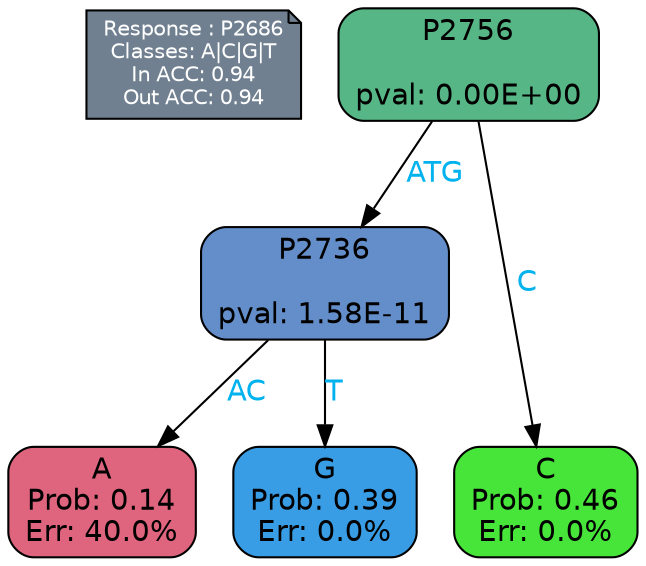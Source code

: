 digraph Tree {
node [shape=box, style="filled, rounded", color="black", fontname=helvetica] ;
graph [ranksep=equally, splines=polylines, bgcolor=transparent, dpi=600] ;
edge [fontname=helvetica] ;
LEGEND [label="Response : P2686
Classes: A|C|G|T
In ACC: 0.94
Out ACC: 0.94
",shape=note,align=left,style=filled,fillcolor="slategray",fontcolor="white",fontsize=10];1 [label="P2756

pval: 0.00E+00", fillcolor="#56b686"] ;
2 [label="P2736

pval: 1.58E-11", fillcolor="#648ec9"] ;
3 [label="A
Prob: 0.14
Err: 40.0%", fillcolor="#df647d"] ;
4 [label="G
Prob: 0.39
Err: 0.0%", fillcolor="#399de5"] ;
5 [label="C
Prob: 0.46
Err: 0.0%", fillcolor="#47e539"] ;
1 -> 2 [label="ATG",fontcolor=deepskyblue2] ;
1 -> 5 [label="C",fontcolor=deepskyblue2] ;
2 -> 3 [label="AC",fontcolor=deepskyblue2] ;
2 -> 4 [label="T",fontcolor=deepskyblue2] ;
{rank = same; 3;4;5;}{rank = same; LEGEND;1;}}